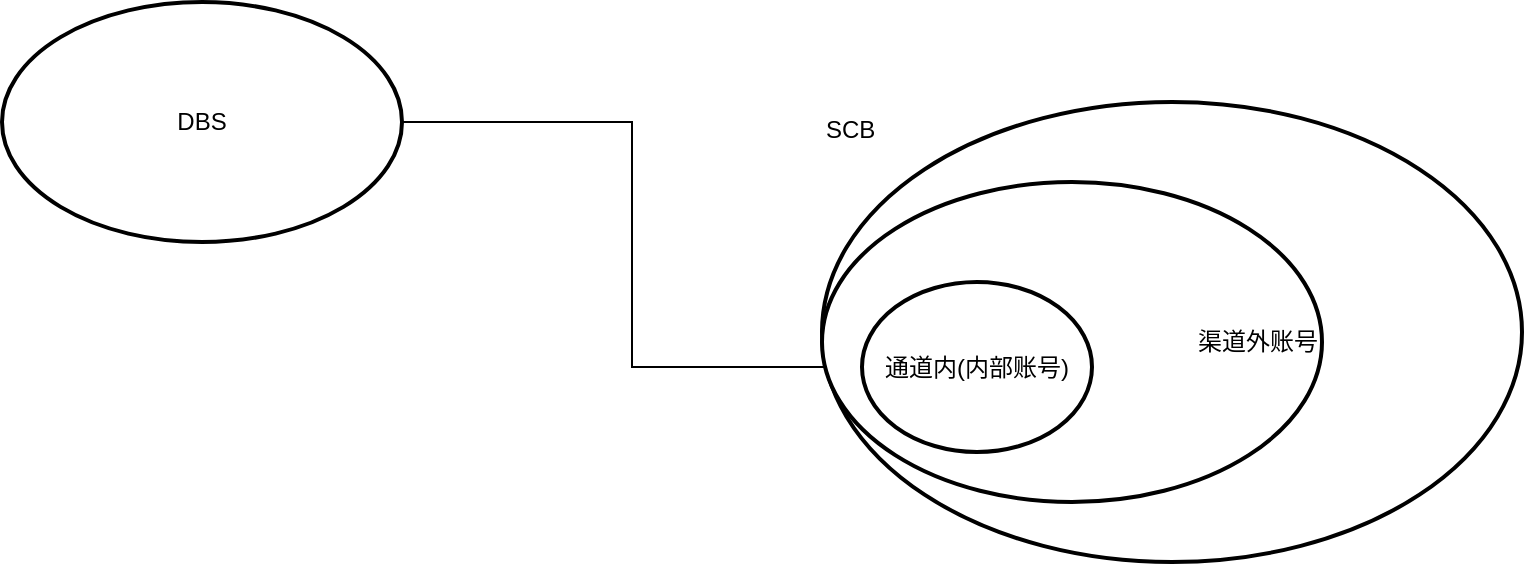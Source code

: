 <mxfile version="21.3.5" type="github">
  <diagram name="第 1 页" id="-ALs4O2s3Otpp36kydkP">
    <mxGraphModel dx="1452" dy="804" grid="1" gridSize="10" guides="1" tooltips="1" connect="1" arrows="1" fold="1" page="1" pageScale="1" pageWidth="827" pageHeight="1169" math="0" shadow="0">
      <root>
        <mxCell id="0" />
        <mxCell id="1" parent="0" />
        <mxCell id="pLcGzp6a1exoXwU1wgx8-2" value="SCB" style="strokeWidth=2;html=1;shape=mxgraph.flowchart.start_1;whiteSpace=wrap;align=left;horizontal=1;verticalAlign=top;" vertex="1" parent="1">
          <mxGeometry x="450" y="170" width="350" height="230" as="geometry" />
        </mxCell>
        <mxCell id="pLcGzp6a1exoXwU1wgx8-4" value="" style="edgeStyle=orthogonalEdgeStyle;rounded=0;orthogonalLoop=1;jettySize=auto;html=1;entryX=0;entryY=0.5;entryDx=0;entryDy=0;entryPerimeter=0;" edge="1" parent="1" source="pLcGzp6a1exoXwU1wgx8-1" target="5vpyDN43tX-CinXj2xsW-14">
          <mxGeometry relative="1" as="geometry">
            <mxPoint x="320" y="180" as="targetPoint" />
          </mxGeometry>
        </mxCell>
        <mxCell id="pLcGzp6a1exoXwU1wgx8-1" value="DBS" style="strokeWidth=2;html=1;shape=mxgraph.flowchart.start_1;whiteSpace=wrap;align=center;horizontal=1;verticalAlign=middle;" vertex="1" parent="1">
          <mxGeometry x="40" y="120" width="200" height="120" as="geometry" />
        </mxCell>
        <mxCell id="5vpyDN43tX-CinXj2xsW-13" value="渠道外账号" style="strokeWidth=2;html=1;shape=mxgraph.flowchart.start_1;whiteSpace=wrap;align=right;" parent="1" vertex="1">
          <mxGeometry x="450" y="210" width="250" height="160" as="geometry" />
        </mxCell>
        <mxCell id="5vpyDN43tX-CinXj2xsW-14" value="通道内(内部账号)" style="strokeWidth=2;html=1;shape=mxgraph.flowchart.start_1;whiteSpace=wrap;" parent="1" vertex="1">
          <mxGeometry x="470" y="260" width="115" height="85" as="geometry" />
        </mxCell>
      </root>
    </mxGraphModel>
  </diagram>
</mxfile>
